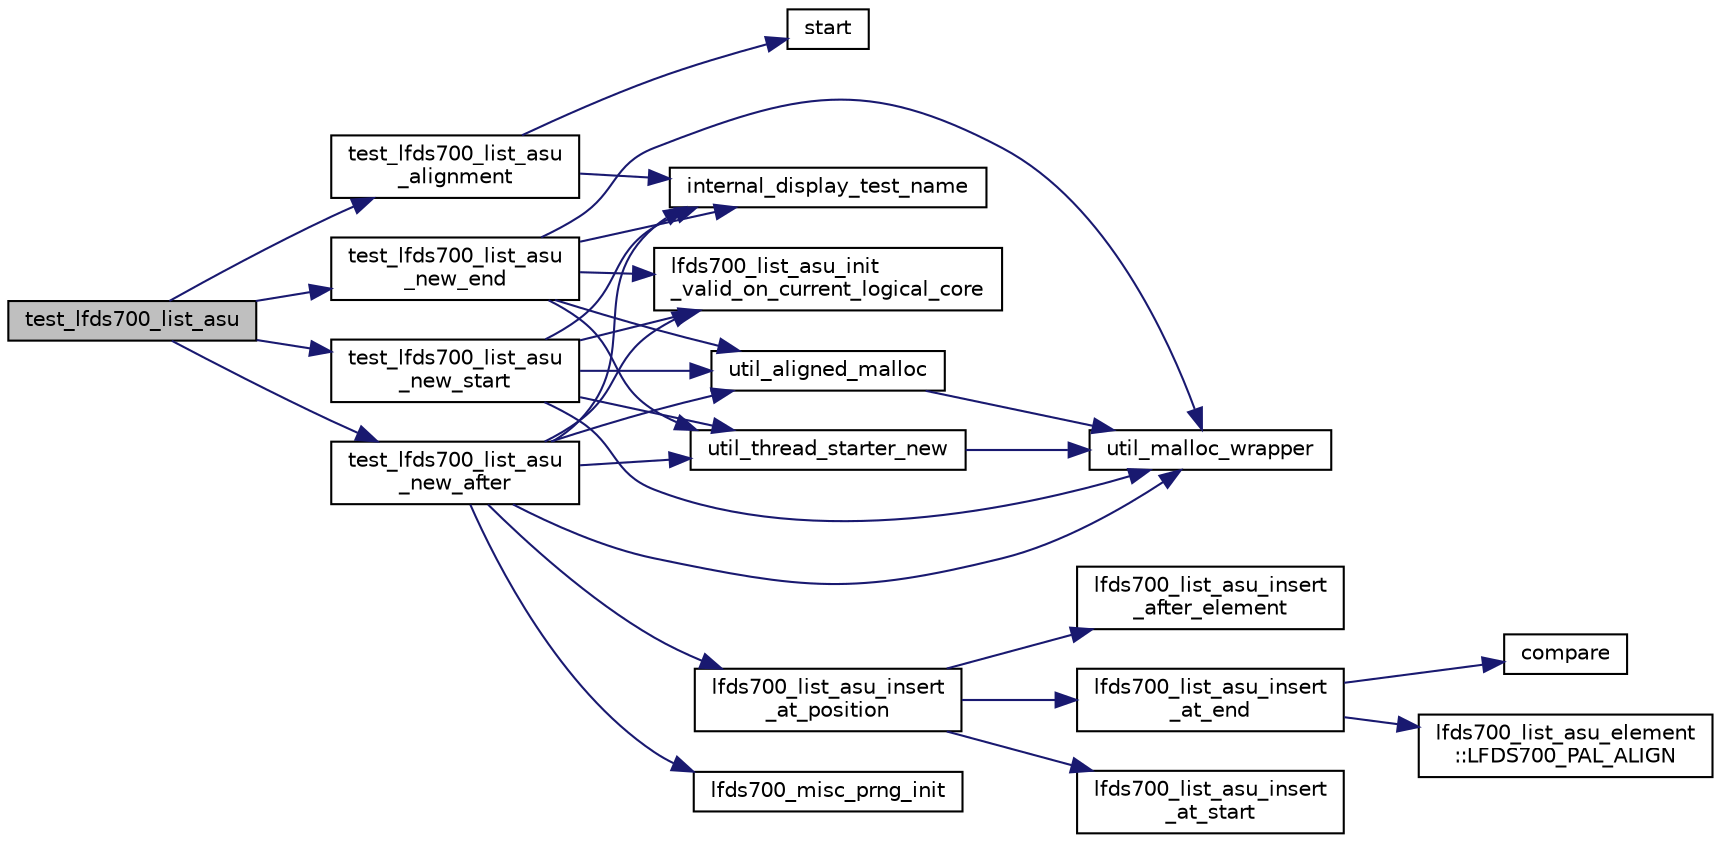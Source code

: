 digraph "test_lfds700_list_asu"
{
 // LATEX_PDF_SIZE
  edge [fontname="Helvetica",fontsize="10",labelfontname="Helvetica",labelfontsize="10"];
  node [fontname="Helvetica",fontsize="10",shape=record];
  rankdir="LR";
  Node1 [label="test_lfds700_list_asu",height=0.2,width=0.4,color="black", fillcolor="grey75", style="filled", fontcolor="black",tooltip=" "];
  Node1 -> Node2 [color="midnightblue",fontsize="10",style="solid",fontname="Helvetica"];
  Node2 [label="test_lfds700_list_asu\l_alignment",height=0.2,width=0.4,color="black", fillcolor="white", style="filled",URL="$liblfds7_80_80_2test_2src_2internal_8h.html#a07c29189b342b0873e0d40c73ed3da34",tooltip=" "];
  Node2 -> Node3 [color="midnightblue",fontsize="10",style="solid",fontname="Helvetica"];
  Node3 [label="internal_display_test_name",height=0.2,width=0.4,color="black", fillcolor="white", style="filled",URL="$liblfds6_81_81_2test_2src_2internal_8h.html#aefa00ae6482f53425ee23fe999fafd46",tooltip=" "];
  Node2 -> Node4 [color="midnightblue",fontsize="10",style="solid",fontname="Helvetica"];
  Node4 [label="start",height=0.2,width=0.4,color="black", fillcolor="white", style="filled",URL="$cli_8h.html#ac7c3a7ed65f6223cb1f3413a16a17b8b",tooltip=" "];
  Node1 -> Node5 [color="midnightblue",fontsize="10",style="solid",fontname="Helvetica"];
  Node5 [label="test_lfds700_list_asu\l_new_after",height=0.2,width=0.4,color="black", fillcolor="white", style="filled",URL="$liblfds7_80_80_2test_2src_2internal_8h.html#ae52f7ad51c3d754a2da4f7359ba95716",tooltip=" "];
  Node5 -> Node3 [color="midnightblue",fontsize="10",style="solid",fontname="Helvetica"];
  Node5 -> Node6 [color="midnightblue",fontsize="10",style="solid",fontname="Helvetica"];
  Node6 [label="lfds700_list_asu_init\l_valid_on_current_logical_core",height=0.2,width=0.4,color="black", fillcolor="white", style="filled",URL="$lfds700__list__addonly__singlylinked__unordered_8h.html#af6751917941beacced82b1eb01e54a04",tooltip=" "];
  Node5 -> Node7 [color="midnightblue",fontsize="10",style="solid",fontname="Helvetica"];
  Node7 [label="lfds700_list_asu_insert\l_at_position",height=0.2,width=0.4,color="black", fillcolor="white", style="filled",URL="$lfds700__list__addonly__singlylinked__unordered_8h.html#a70f68ac93db82d6aa94bd39e715a23ba",tooltip=" "];
  Node7 -> Node8 [color="midnightblue",fontsize="10",style="solid",fontname="Helvetica"];
  Node8 [label="lfds700_list_asu_insert\l_after_element",height=0.2,width=0.4,color="black", fillcolor="white", style="filled",URL="$lfds700__list__addonly__singlylinked__unordered__insert_8c.html#a6fc4b8bcaed76ee39033f5e8d071ac42",tooltip=" "];
  Node7 -> Node9 [color="midnightblue",fontsize="10",style="solid",fontname="Helvetica"];
  Node9 [label="lfds700_list_asu_insert\l_at_end",height=0.2,width=0.4,color="black", fillcolor="white", style="filled",URL="$lfds700__list__addonly__singlylinked__unordered__insert_8c.html#a32c3e1d841afe47a8ec561e9e6c1b893",tooltip=" "];
  Node9 -> Node10 [color="midnightblue",fontsize="10",style="solid",fontname="Helvetica"];
  Node10 [label="compare",height=0.2,width=0.4,color="black", fillcolor="white", style="filled",URL="$list_8c.html#ac70138609ef6aa6fabca57aca8681e83",tooltip="compare the value of two parameters"];
  Node9 -> Node11 [color="midnightblue",fontsize="10",style="solid",fontname="Helvetica"];
  Node11 [label="lfds700_list_asu_element\l::LFDS700_PAL_ALIGN",height=0.2,width=0.4,color="black", fillcolor="white", style="filled",URL="$structlfds700__list__asu__element.html#af39e0b045850b97723f266859f282be7",tooltip=" "];
  Node7 -> Node12 [color="midnightblue",fontsize="10",style="solid",fontname="Helvetica"];
  Node12 [label="lfds700_list_asu_insert\l_at_start",height=0.2,width=0.4,color="black", fillcolor="white", style="filled",URL="$lfds700__list__addonly__singlylinked__unordered__insert_8c.html#a38ddd8e3c6a40c87053d18924fbb08d6",tooltip=" "];
  Node5 -> Node13 [color="midnightblue",fontsize="10",style="solid",fontname="Helvetica"];
  Node13 [label="lfds700_misc_prng_init",height=0.2,width=0.4,color="black", fillcolor="white", style="filled",URL="$lfds700__misc_8h.html#a7e04616cfdaac388cf2490d78fb4ea70",tooltip=" "];
  Node5 -> Node14 [color="midnightblue",fontsize="10",style="solid",fontname="Helvetica"];
  Node14 [label="util_aligned_malloc",height=0.2,width=0.4,color="black", fillcolor="white", style="filled",URL="$util__memory__helpers_8c.html#af43734fc2c29b4348d0e11fc829ec8f4",tooltip=" "];
  Node14 -> Node15 [color="midnightblue",fontsize="10",style="solid",fontname="Helvetica"];
  Node15 [label="util_malloc_wrapper",height=0.2,width=0.4,color="black", fillcolor="white", style="filled",URL="$util__memory__helpers_8c.html#accef78872a97fcd6e84383a78a3c317d",tooltip=" "];
  Node5 -> Node15 [color="midnightblue",fontsize="10",style="solid",fontname="Helvetica"];
  Node5 -> Node16 [color="midnightblue",fontsize="10",style="solid",fontname="Helvetica"];
  Node16 [label="util_thread_starter_new",height=0.2,width=0.4,color="black", fillcolor="white", style="filled",URL="$util__thread__starter_8c.html#a7083a3614ea60748ee8d2adfbaf6e0e8",tooltip=" "];
  Node16 -> Node15 [color="midnightblue",fontsize="10",style="solid",fontname="Helvetica"];
  Node1 -> Node17 [color="midnightblue",fontsize="10",style="solid",fontname="Helvetica"];
  Node17 [label="test_lfds700_list_asu\l_new_end",height=0.2,width=0.4,color="black", fillcolor="white", style="filled",URL="$liblfds7_80_80_2test_2src_2internal_8h.html#a75545ab8575f8d9264ce43ecbca6fcb9",tooltip=" "];
  Node17 -> Node3 [color="midnightblue",fontsize="10",style="solid",fontname="Helvetica"];
  Node17 -> Node6 [color="midnightblue",fontsize="10",style="solid",fontname="Helvetica"];
  Node17 -> Node14 [color="midnightblue",fontsize="10",style="solid",fontname="Helvetica"];
  Node17 -> Node15 [color="midnightblue",fontsize="10",style="solid",fontname="Helvetica"];
  Node17 -> Node16 [color="midnightblue",fontsize="10",style="solid",fontname="Helvetica"];
  Node1 -> Node18 [color="midnightblue",fontsize="10",style="solid",fontname="Helvetica"];
  Node18 [label="test_lfds700_list_asu\l_new_start",height=0.2,width=0.4,color="black", fillcolor="white", style="filled",URL="$liblfds7_80_80_2test_2src_2internal_8h.html#a942133e41bde0467372b5ccc34b8cb2d",tooltip=" "];
  Node18 -> Node3 [color="midnightblue",fontsize="10",style="solid",fontname="Helvetica"];
  Node18 -> Node6 [color="midnightblue",fontsize="10",style="solid",fontname="Helvetica"];
  Node18 -> Node14 [color="midnightblue",fontsize="10",style="solid",fontname="Helvetica"];
  Node18 -> Node15 [color="midnightblue",fontsize="10",style="solid",fontname="Helvetica"];
  Node18 -> Node16 [color="midnightblue",fontsize="10",style="solid",fontname="Helvetica"];
}
